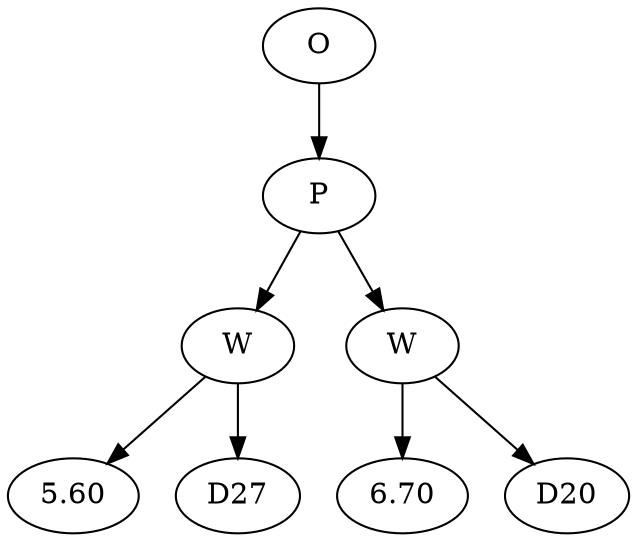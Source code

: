 // Tree
digraph {
	6009458 [label=O]
	6009459 [label=P]
	6009458 -> 6009459
	6009460 [label=W]
	6009459 -> 6009460
	6009461 [label=5.60]
	6009460 -> 6009461
	6009462 [label=D27]
	6009460 -> 6009462
	6009463 [label=W]
	6009459 -> 6009463
	6009464 [label=6.70]
	6009463 -> 6009464
	6009465 [label=D20]
	6009463 -> 6009465
}

